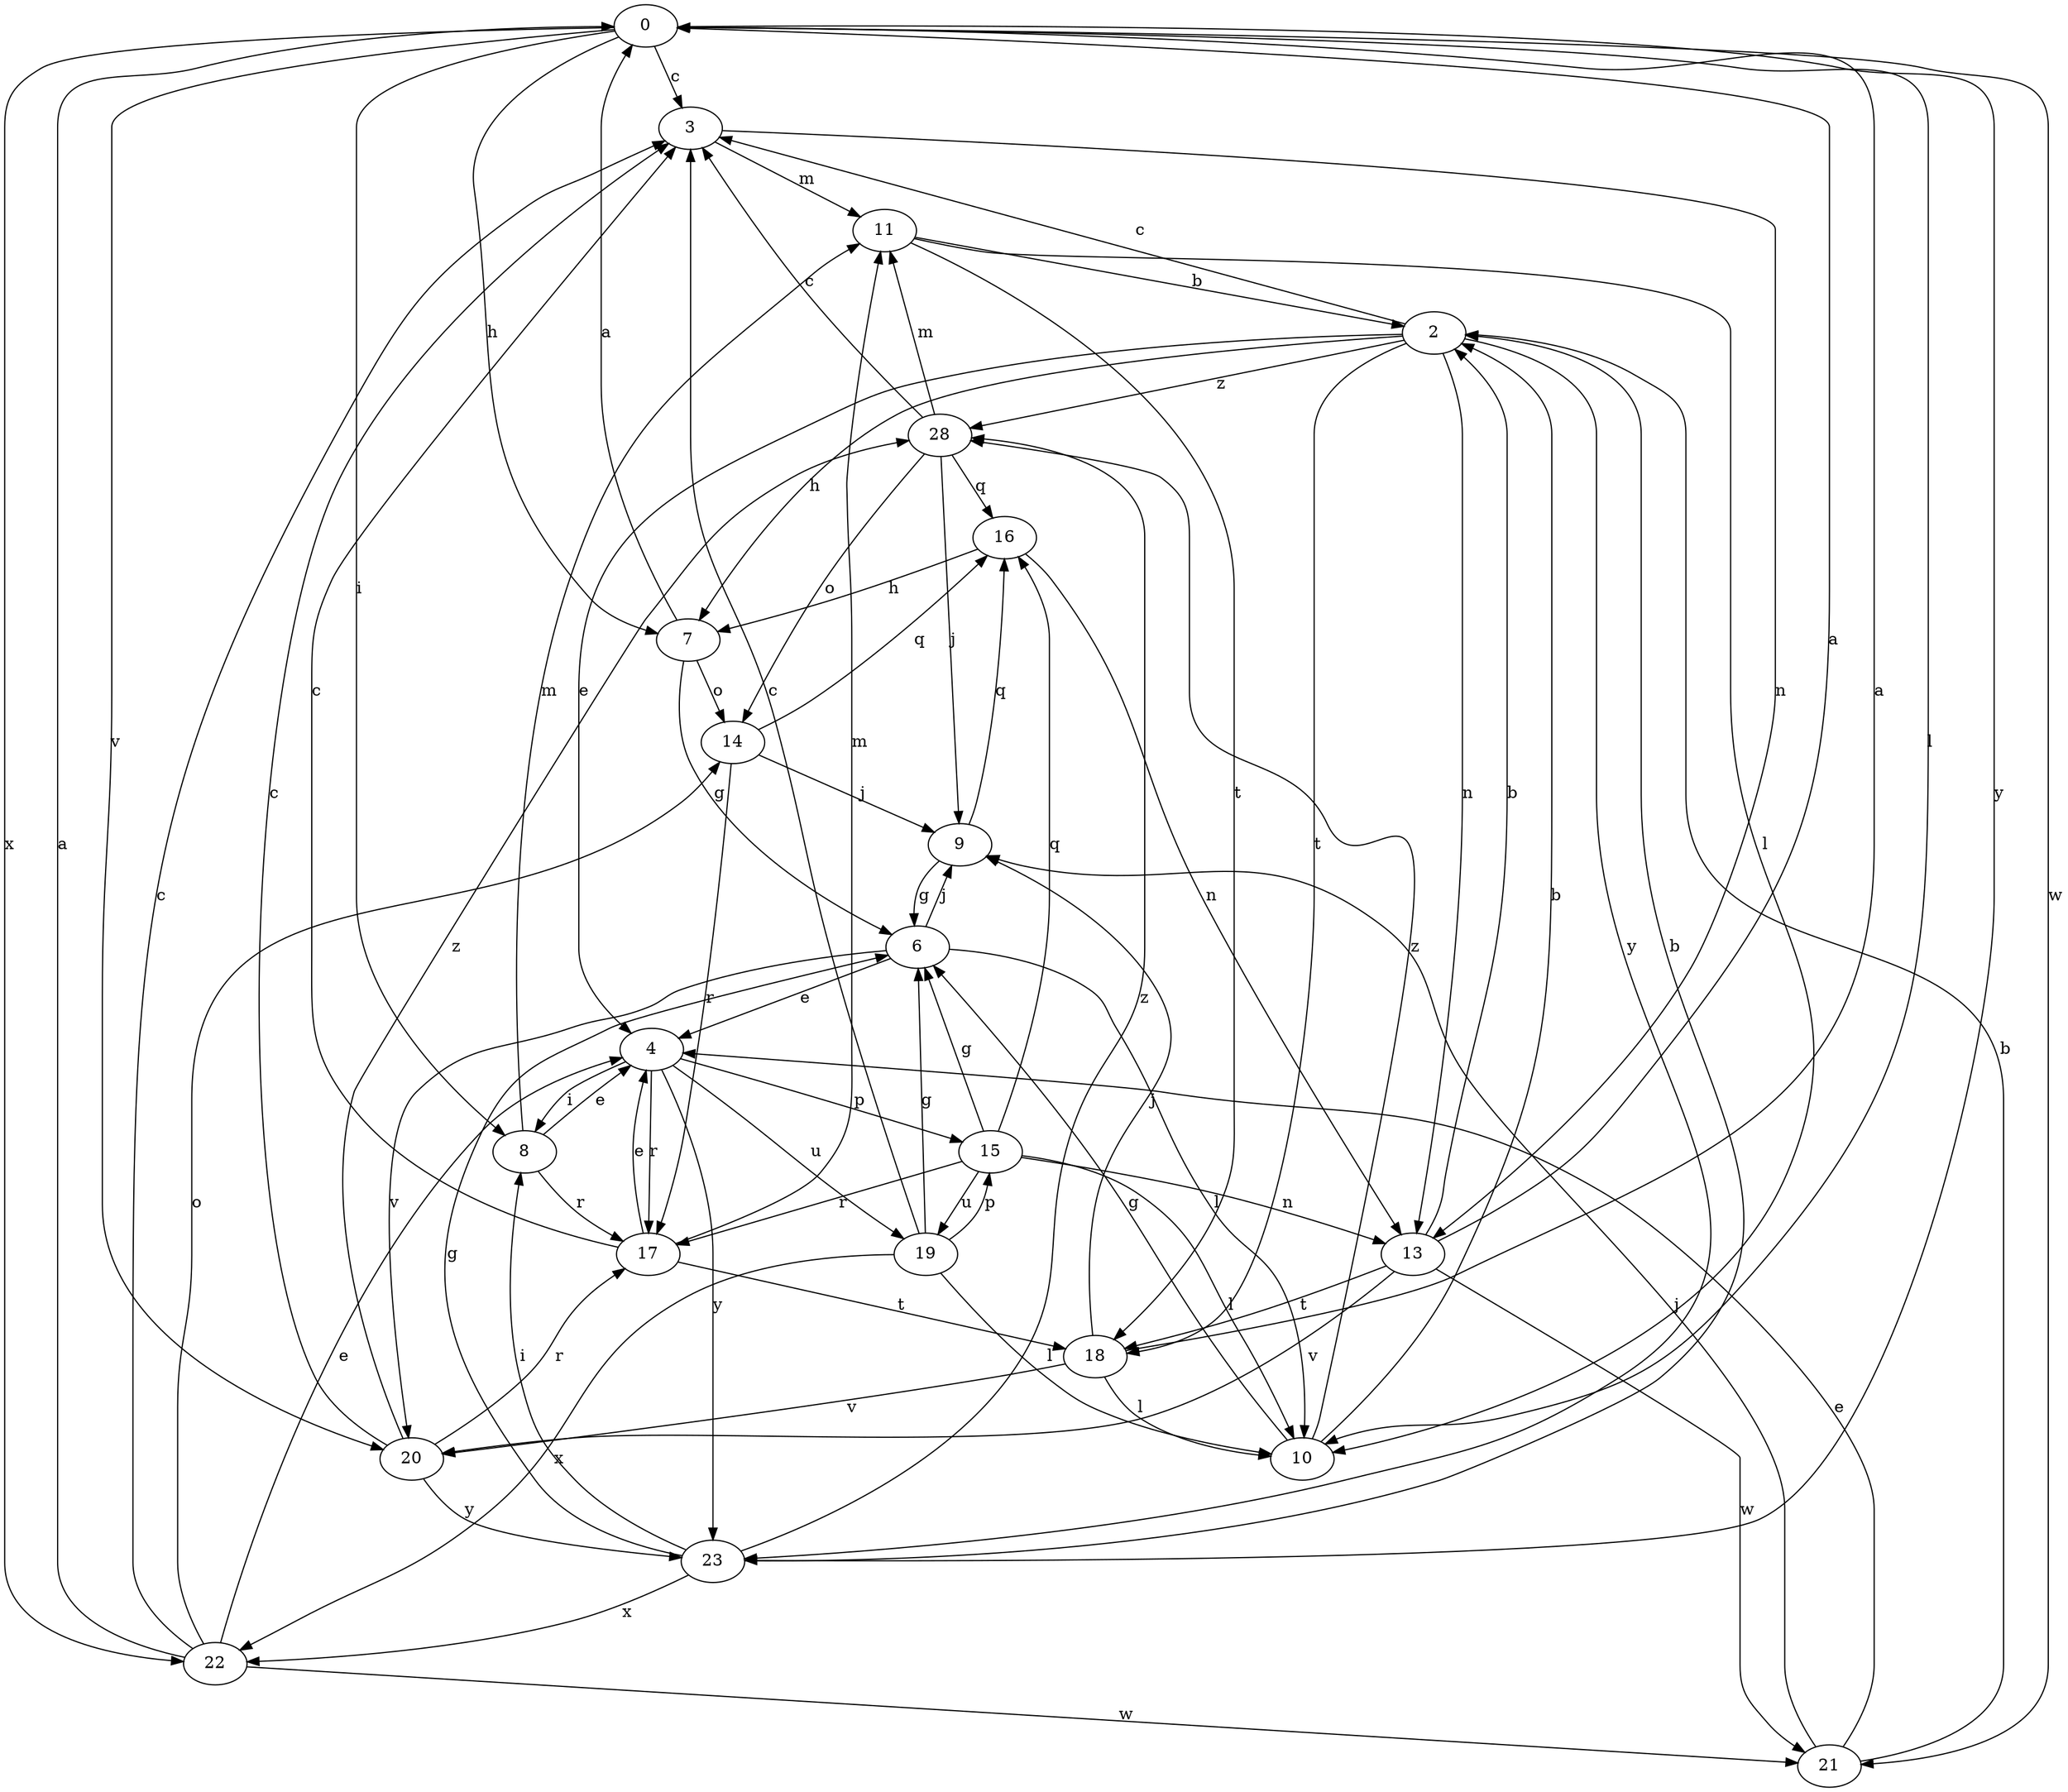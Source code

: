strict digraph  {
0;
2;
3;
4;
6;
7;
8;
9;
10;
11;
13;
14;
15;
16;
17;
18;
19;
20;
21;
22;
23;
28;
0 -> 3  [label=c];
0 -> 7  [label=h];
0 -> 8  [label=i];
0 -> 10  [label=l];
0 -> 20  [label=v];
0 -> 21  [label=w];
0 -> 22  [label=x];
0 -> 23  [label=y];
2 -> 3  [label=c];
2 -> 4  [label=e];
2 -> 7  [label=h];
2 -> 13  [label=n];
2 -> 18  [label=t];
2 -> 23  [label=y];
2 -> 28  [label=z];
3 -> 11  [label=m];
3 -> 13  [label=n];
4 -> 8  [label=i];
4 -> 15  [label=p];
4 -> 17  [label=r];
4 -> 19  [label=u];
4 -> 23  [label=y];
6 -> 4  [label=e];
6 -> 9  [label=j];
6 -> 10  [label=l];
6 -> 20  [label=v];
7 -> 0  [label=a];
7 -> 6  [label=g];
7 -> 14  [label=o];
8 -> 4  [label=e];
8 -> 11  [label=m];
8 -> 17  [label=r];
9 -> 6  [label=g];
9 -> 16  [label=q];
10 -> 2  [label=b];
10 -> 6  [label=g];
10 -> 28  [label=z];
11 -> 2  [label=b];
11 -> 10  [label=l];
11 -> 18  [label=t];
13 -> 0  [label=a];
13 -> 2  [label=b];
13 -> 18  [label=t];
13 -> 20  [label=v];
13 -> 21  [label=w];
14 -> 9  [label=j];
14 -> 16  [label=q];
14 -> 17  [label=r];
15 -> 6  [label=g];
15 -> 10  [label=l];
15 -> 13  [label=n];
15 -> 16  [label=q];
15 -> 17  [label=r];
15 -> 19  [label=u];
16 -> 7  [label=h];
16 -> 13  [label=n];
17 -> 3  [label=c];
17 -> 4  [label=e];
17 -> 11  [label=m];
17 -> 18  [label=t];
18 -> 0  [label=a];
18 -> 9  [label=j];
18 -> 10  [label=l];
18 -> 20  [label=v];
19 -> 3  [label=c];
19 -> 6  [label=g];
19 -> 10  [label=l];
19 -> 15  [label=p];
19 -> 22  [label=x];
20 -> 3  [label=c];
20 -> 17  [label=r];
20 -> 23  [label=y];
20 -> 28  [label=z];
21 -> 2  [label=b];
21 -> 4  [label=e];
21 -> 9  [label=j];
22 -> 0  [label=a];
22 -> 3  [label=c];
22 -> 4  [label=e];
22 -> 14  [label=o];
22 -> 21  [label=w];
23 -> 2  [label=b];
23 -> 6  [label=g];
23 -> 8  [label=i];
23 -> 22  [label=x];
23 -> 28  [label=z];
28 -> 3  [label=c];
28 -> 9  [label=j];
28 -> 11  [label=m];
28 -> 14  [label=o];
28 -> 16  [label=q];
}
